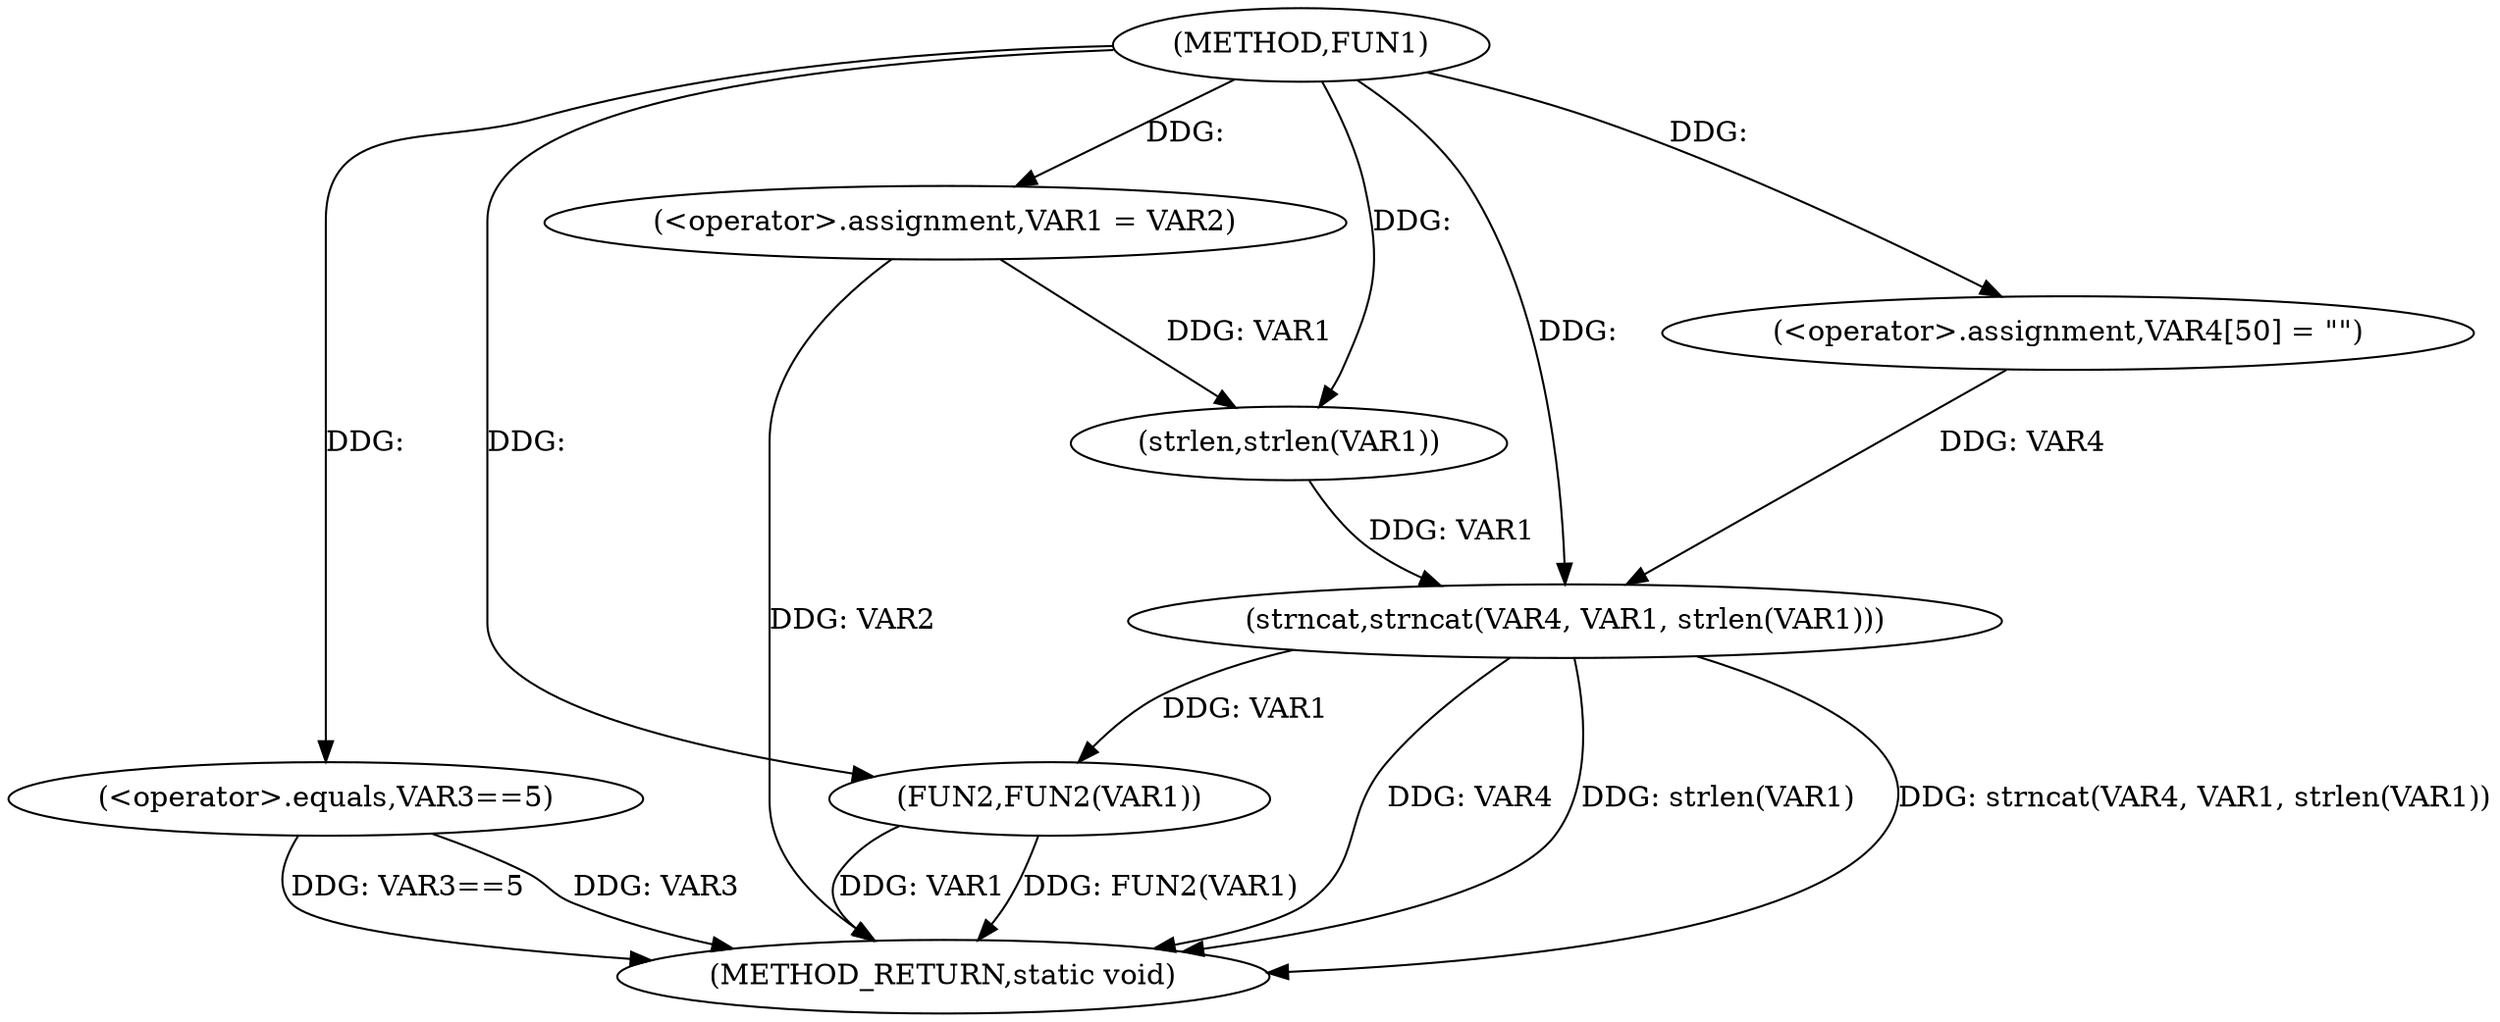 digraph FUN1 {  
"1000100" [label = "(METHOD,FUN1)" ]
"1000124" [label = "(METHOD_RETURN,static void)" ]
"1000104" [label = "(<operator>.assignment,VAR1 = VAR2)" ]
"1000108" [label = "(<operator>.equals,VAR3==5)" ]
"1000114" [label = "(<operator>.assignment,VAR4[50] = \"\")" ]
"1000117" [label = "(strncat,strncat(VAR4, VAR1, strlen(VAR1)))" ]
"1000120" [label = "(strlen,strlen(VAR1))" ]
"1000122" [label = "(FUN2,FUN2(VAR1))" ]
  "1000117" -> "1000124"  [ label = "DDG: strncat(VAR4, VAR1, strlen(VAR1))"] 
  "1000108" -> "1000124"  [ label = "DDG: VAR3==5"] 
  "1000122" -> "1000124"  [ label = "DDG: VAR1"] 
  "1000117" -> "1000124"  [ label = "DDG: VAR4"] 
  "1000117" -> "1000124"  [ label = "DDG: strlen(VAR1)"] 
  "1000122" -> "1000124"  [ label = "DDG: FUN2(VAR1)"] 
  "1000104" -> "1000124"  [ label = "DDG: VAR2"] 
  "1000108" -> "1000124"  [ label = "DDG: VAR3"] 
  "1000100" -> "1000104"  [ label = "DDG: "] 
  "1000100" -> "1000108"  [ label = "DDG: "] 
  "1000100" -> "1000114"  [ label = "DDG: "] 
  "1000114" -> "1000117"  [ label = "DDG: VAR4"] 
  "1000100" -> "1000117"  [ label = "DDG: "] 
  "1000120" -> "1000117"  [ label = "DDG: VAR1"] 
  "1000104" -> "1000120"  [ label = "DDG: VAR1"] 
  "1000100" -> "1000120"  [ label = "DDG: "] 
  "1000117" -> "1000122"  [ label = "DDG: VAR1"] 
  "1000100" -> "1000122"  [ label = "DDG: "] 
}
